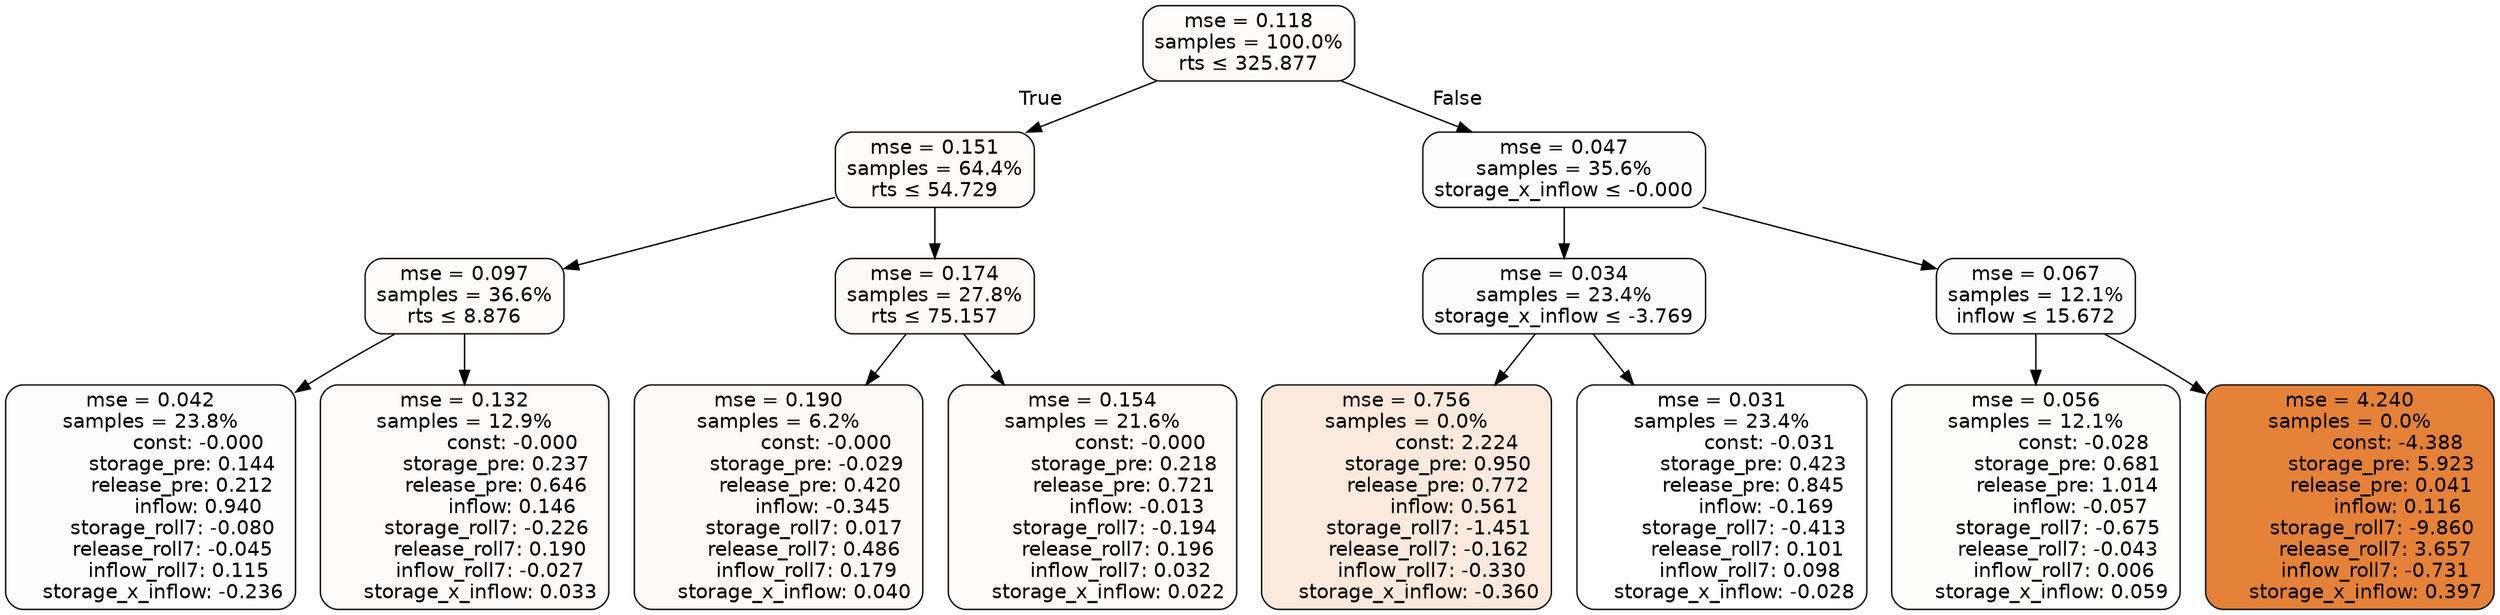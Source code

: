 digraph tree {
bgcolor="transparent"
node [shape=rectangle, style="filled, rounded", color="black", fontname=helvetica] ;
edge [fontname=helvetica] ;
	"0" [label="mse = 0.118
samples = 100.0%
rts &le; 325.877", fillcolor="#fefcfa"]
	"1" [label="mse = 0.151
samples = 64.4%
rts &le; 54.729", fillcolor="#fefbf9"]
	"2" [label="mse = 0.097
samples = 36.6%
rts &le; 8.876", fillcolor="#fefdfb"]
	"3" [label="mse = 0.042
samples = 23.8%
               const: -0.000
          storage_pre: 0.144
          release_pre: 0.212
               inflow: 0.940
       storage_roll7: -0.080
       release_roll7: -0.045
         inflow_roll7: 0.115
    storage_x_inflow: -0.236", fillcolor="#fefefe"]
	"4" [label="mse = 0.132
samples = 12.9%
               const: -0.000
          storage_pre: 0.237
          release_pre: 0.646
               inflow: 0.146
       storage_roll7: -0.226
        release_roll7: 0.190
        inflow_roll7: -0.027
     storage_x_inflow: 0.033", fillcolor="#fefbfa"]
	"5" [label="mse = 0.174
samples = 27.8%
rts &le; 75.157", fillcolor="#fefaf8"]
	"6" [label="mse = 0.190
samples = 6.2%
               const: -0.000
         storage_pre: -0.029
          release_pre: 0.420
              inflow: -0.345
        storage_roll7: 0.017
        release_roll7: 0.486
         inflow_roll7: 0.179
     storage_x_inflow: 0.040", fillcolor="#fefaf7"]
	"7" [label="mse = 0.154
samples = 21.6%
               const: -0.000
          storage_pre: 0.218
          release_pre: 0.721
              inflow: -0.013
       storage_roll7: -0.194
        release_roll7: 0.196
         inflow_roll7: 0.032
     storage_x_inflow: 0.022", fillcolor="#fefbf9"]
	"8" [label="mse = 0.047
samples = 35.6%
storage_x_inflow &le; -0.000", fillcolor="#fefefe"]
	"9" [label="mse = 0.034
samples = 23.4%
storage_x_inflow &le; -3.769", fillcolor="#fefefe"]
	"10" [label="mse = 0.756
samples = 0.0%
                const: 2.224
          storage_pre: 0.950
          release_pre: 0.772
               inflow: 0.561
       storage_roll7: -1.451
       release_roll7: -0.162
        inflow_roll7: -0.330
    storage_x_inflow: -0.360", fillcolor="#fae9dc"]
	"11" [label="mse = 0.031
samples = 23.4%
               const: -0.031
          storage_pre: 0.423
          release_pre: 0.845
              inflow: -0.169
       storage_roll7: -0.413
        release_roll7: 0.101
         inflow_roll7: 0.098
    storage_x_inflow: -0.028", fillcolor="#ffffff"]
	"12" [label="mse = 0.067
samples = 12.1%
inflow &le; 15.672", fillcolor="#fefdfd"]
	"13" [label="mse = 0.056
samples = 12.1%
               const: -0.028
          storage_pre: 0.681
          release_pre: 1.014
              inflow: -0.057
       storage_roll7: -0.675
       release_roll7: -0.043
         inflow_roll7: 0.006
     storage_x_inflow: 0.059", fillcolor="#fefefd"]
	"14" [label="mse = 4.240
samples = 0.0%
               const: -4.388
          storage_pre: 5.923
          release_pre: 0.041
               inflow: 0.116
       storage_roll7: -9.860
        release_roll7: 3.657
        inflow_roll7: -0.731
     storage_x_inflow: 0.397", fillcolor="#e58139"]

	"0" -> "1" [labeldistance=2.5, labelangle=45, headlabel="True"]
	"1" -> "2"
	"2" -> "3"
	"2" -> "4"
	"1" -> "5"
	"5" -> "6"
	"5" -> "7"
	"0" -> "8" [labeldistance=2.5, labelangle=-45, headlabel="False"]
	"8" -> "9"
	"9" -> "10"
	"9" -> "11"
	"8" -> "12"
	"12" -> "13"
	"12" -> "14"
}